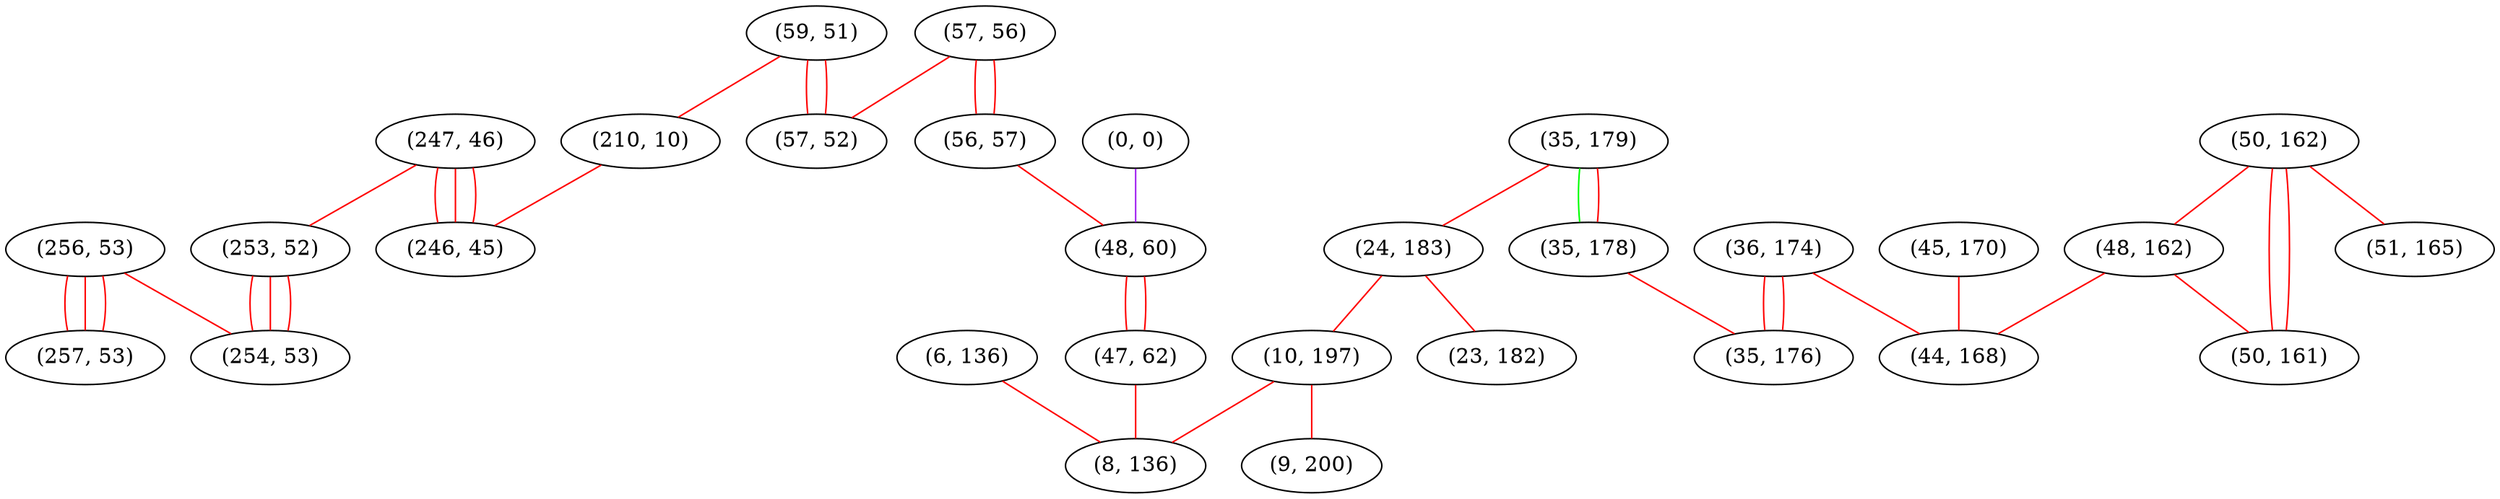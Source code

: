 graph "" {
"(256, 53)";
"(50, 162)";
"(59, 51)";
"(247, 46)";
"(35, 179)";
"(24, 183)";
"(210, 10)";
"(10, 197)";
"(57, 56)";
"(56, 57)";
"(35, 178)";
"(57, 52)";
"(253, 52)";
"(0, 0)";
"(246, 45)";
"(9, 200)";
"(48, 162)";
"(36, 174)";
"(48, 60)";
"(45, 170)";
"(50, 161)";
"(257, 53)";
"(6, 136)";
"(254, 53)";
"(47, 62)";
"(51, 165)";
"(8, 136)";
"(35, 176)";
"(23, 182)";
"(44, 168)";
"(256, 53)" -- "(257, 53)"  [color=red, key=0, weight=1];
"(256, 53)" -- "(257, 53)"  [color=red, key=1, weight=1];
"(256, 53)" -- "(257, 53)"  [color=red, key=2, weight=1];
"(256, 53)" -- "(254, 53)"  [color=red, key=0, weight=1];
"(50, 162)" -- "(48, 162)"  [color=red, key=0, weight=1];
"(50, 162)" -- "(50, 161)"  [color=red, key=0, weight=1];
"(50, 162)" -- "(50, 161)"  [color=red, key=1, weight=1];
"(50, 162)" -- "(51, 165)"  [color=red, key=0, weight=1];
"(59, 51)" -- "(57, 52)"  [color=red, key=0, weight=1];
"(59, 51)" -- "(57, 52)"  [color=red, key=1, weight=1];
"(59, 51)" -- "(210, 10)"  [color=red, key=0, weight=1];
"(247, 46)" -- "(253, 52)"  [color=red, key=0, weight=1];
"(247, 46)" -- "(246, 45)"  [color=red, key=0, weight=1];
"(247, 46)" -- "(246, 45)"  [color=red, key=1, weight=1];
"(247, 46)" -- "(246, 45)"  [color=red, key=2, weight=1];
"(35, 179)" -- "(35, 178)"  [color=green, key=0, weight=2];
"(35, 179)" -- "(35, 178)"  [color=red, key=1, weight=1];
"(35, 179)" -- "(24, 183)"  [color=red, key=0, weight=1];
"(24, 183)" -- "(10, 197)"  [color=red, key=0, weight=1];
"(24, 183)" -- "(23, 182)"  [color=red, key=0, weight=1];
"(210, 10)" -- "(246, 45)"  [color=red, key=0, weight=1];
"(10, 197)" -- "(9, 200)"  [color=red, key=0, weight=1];
"(10, 197)" -- "(8, 136)"  [color=red, key=0, weight=1];
"(57, 56)" -- "(56, 57)"  [color=red, key=0, weight=1];
"(57, 56)" -- "(56, 57)"  [color=red, key=1, weight=1];
"(57, 56)" -- "(57, 52)"  [color=red, key=0, weight=1];
"(56, 57)" -- "(48, 60)"  [color=red, key=0, weight=1];
"(35, 178)" -- "(35, 176)"  [color=red, key=0, weight=1];
"(253, 52)" -- "(254, 53)"  [color=red, key=0, weight=1];
"(253, 52)" -- "(254, 53)"  [color=red, key=1, weight=1];
"(253, 52)" -- "(254, 53)"  [color=red, key=2, weight=1];
"(0, 0)" -- "(48, 60)"  [color=purple, key=0, weight=4];
"(48, 162)" -- "(50, 161)"  [color=red, key=0, weight=1];
"(48, 162)" -- "(44, 168)"  [color=red, key=0, weight=1];
"(36, 174)" -- "(35, 176)"  [color=red, key=0, weight=1];
"(36, 174)" -- "(35, 176)"  [color=red, key=1, weight=1];
"(36, 174)" -- "(44, 168)"  [color=red, key=0, weight=1];
"(48, 60)" -- "(47, 62)"  [color=red, key=0, weight=1];
"(48, 60)" -- "(47, 62)"  [color=red, key=1, weight=1];
"(45, 170)" -- "(44, 168)"  [color=red, key=0, weight=1];
"(6, 136)" -- "(8, 136)"  [color=red, key=0, weight=1];
"(47, 62)" -- "(8, 136)"  [color=red, key=0, weight=1];
}
